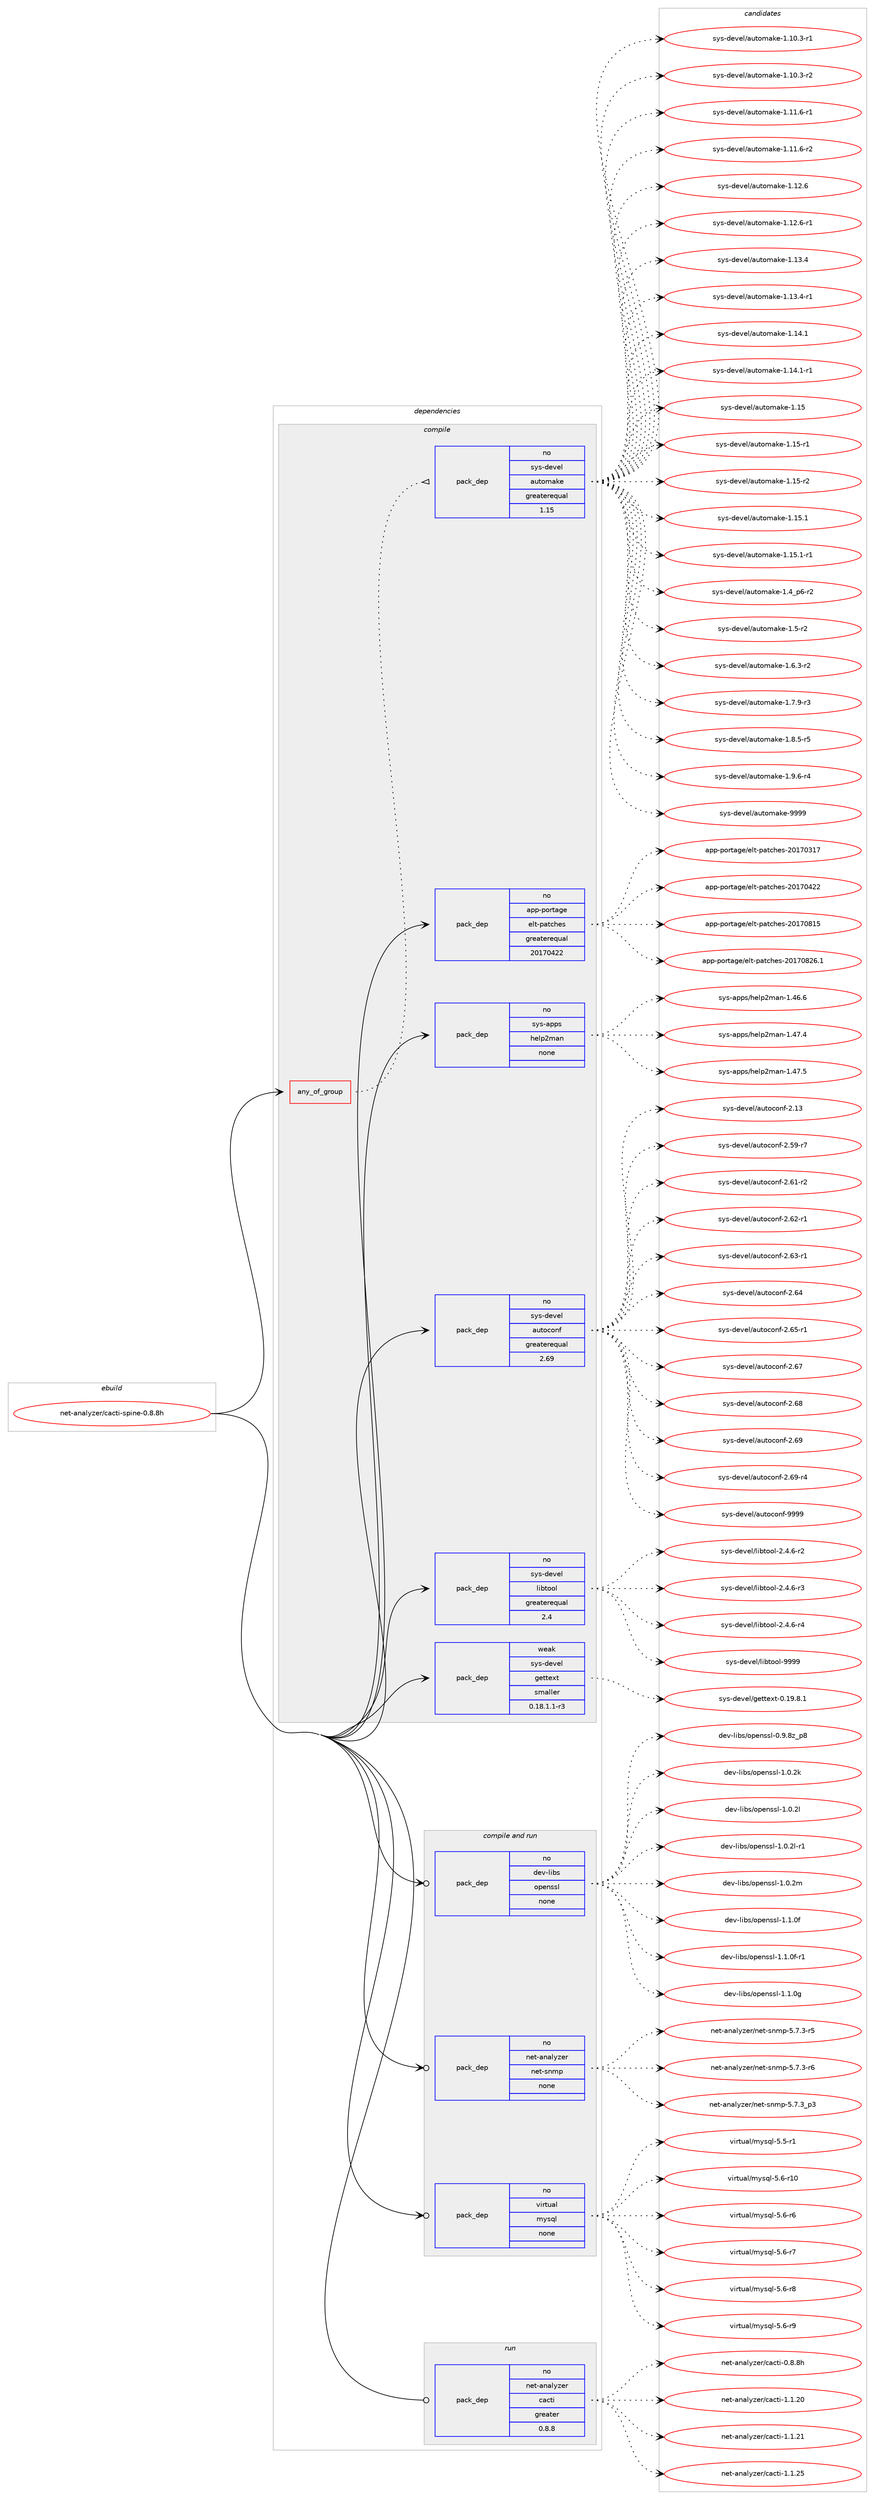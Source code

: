 digraph prolog {

# *************
# Graph options
# *************

newrank=true;
concentrate=true;
compound=true;
graph [rankdir=LR,fontname=Helvetica,fontsize=10,ranksep=1.5];#, ranksep=2.5, nodesep=0.2];
edge  [arrowhead=vee];
node  [fontname=Helvetica,fontsize=10];

# **********
# The ebuild
# **********

subgraph cluster_leftcol {
color=gray;
rank=same;
label=<<i>ebuild</i>>;
id [label="net-analyzer/cacti-spine-0.8.8h", color=red, width=4, href="../net-analyzer/cacti-spine-0.8.8h.svg"];
}

# ****************
# The dependencies
# ****************

subgraph cluster_midcol {
color=gray;
label=<<i>dependencies</i>>;
subgraph cluster_compile {
fillcolor="#eeeeee";
style=filled;
label=<<i>compile</i>>;
subgraph any6278 {
dependency398856 [label=<<TABLE BORDER="0" CELLBORDER="1" CELLSPACING="0" CELLPADDING="4"><TR><TD CELLPADDING="10">any_of_group</TD></TR></TABLE>>, shape=none, color=red];subgraph pack293948 {
dependency398857 [label=<<TABLE BORDER="0" CELLBORDER="1" CELLSPACING="0" CELLPADDING="4" WIDTH="220"><TR><TD ROWSPAN="6" CELLPADDING="30">pack_dep</TD></TR><TR><TD WIDTH="110">no</TD></TR><TR><TD>sys-devel</TD></TR><TR><TD>automake</TD></TR><TR><TD>greaterequal</TD></TR><TR><TD>1.15</TD></TR></TABLE>>, shape=none, color=blue];
}
dependency398856:e -> dependency398857:w [weight=20,style="dotted",arrowhead="oinv"];
}
id:e -> dependency398856:w [weight=20,style="solid",arrowhead="vee"];
subgraph pack293949 {
dependency398858 [label=<<TABLE BORDER="0" CELLBORDER="1" CELLSPACING="0" CELLPADDING="4" WIDTH="220"><TR><TD ROWSPAN="6" CELLPADDING="30">pack_dep</TD></TR><TR><TD WIDTH="110">no</TD></TR><TR><TD>app-portage</TD></TR><TR><TD>elt-patches</TD></TR><TR><TD>greaterequal</TD></TR><TR><TD>20170422</TD></TR></TABLE>>, shape=none, color=blue];
}
id:e -> dependency398858:w [weight=20,style="solid",arrowhead="vee"];
subgraph pack293950 {
dependency398859 [label=<<TABLE BORDER="0" CELLBORDER="1" CELLSPACING="0" CELLPADDING="4" WIDTH="220"><TR><TD ROWSPAN="6" CELLPADDING="30">pack_dep</TD></TR><TR><TD WIDTH="110">no</TD></TR><TR><TD>sys-apps</TD></TR><TR><TD>help2man</TD></TR><TR><TD>none</TD></TR><TR><TD></TD></TR></TABLE>>, shape=none, color=blue];
}
id:e -> dependency398859:w [weight=20,style="solid",arrowhead="vee"];
subgraph pack293951 {
dependency398860 [label=<<TABLE BORDER="0" CELLBORDER="1" CELLSPACING="0" CELLPADDING="4" WIDTH="220"><TR><TD ROWSPAN="6" CELLPADDING="30">pack_dep</TD></TR><TR><TD WIDTH="110">no</TD></TR><TR><TD>sys-devel</TD></TR><TR><TD>autoconf</TD></TR><TR><TD>greaterequal</TD></TR><TR><TD>2.69</TD></TR></TABLE>>, shape=none, color=blue];
}
id:e -> dependency398860:w [weight=20,style="solid",arrowhead="vee"];
subgraph pack293952 {
dependency398861 [label=<<TABLE BORDER="0" CELLBORDER="1" CELLSPACING="0" CELLPADDING="4" WIDTH="220"><TR><TD ROWSPAN="6" CELLPADDING="30">pack_dep</TD></TR><TR><TD WIDTH="110">no</TD></TR><TR><TD>sys-devel</TD></TR><TR><TD>libtool</TD></TR><TR><TD>greaterequal</TD></TR><TR><TD>2.4</TD></TR></TABLE>>, shape=none, color=blue];
}
id:e -> dependency398861:w [weight=20,style="solid",arrowhead="vee"];
subgraph pack293953 {
dependency398862 [label=<<TABLE BORDER="0" CELLBORDER="1" CELLSPACING="0" CELLPADDING="4" WIDTH="220"><TR><TD ROWSPAN="6" CELLPADDING="30">pack_dep</TD></TR><TR><TD WIDTH="110">weak</TD></TR><TR><TD>sys-devel</TD></TR><TR><TD>gettext</TD></TR><TR><TD>smaller</TD></TR><TR><TD>0.18.1.1-r3</TD></TR></TABLE>>, shape=none, color=blue];
}
id:e -> dependency398862:w [weight=20,style="solid",arrowhead="vee"];
}
subgraph cluster_compileandrun {
fillcolor="#eeeeee";
style=filled;
label=<<i>compile and run</i>>;
subgraph pack293954 {
dependency398863 [label=<<TABLE BORDER="0" CELLBORDER="1" CELLSPACING="0" CELLPADDING="4" WIDTH="220"><TR><TD ROWSPAN="6" CELLPADDING="30">pack_dep</TD></TR><TR><TD WIDTH="110">no</TD></TR><TR><TD>dev-libs</TD></TR><TR><TD>openssl</TD></TR><TR><TD>none</TD></TR><TR><TD></TD></TR></TABLE>>, shape=none, color=blue];
}
id:e -> dependency398863:w [weight=20,style="solid",arrowhead="odotvee"];
subgraph pack293955 {
dependency398864 [label=<<TABLE BORDER="0" CELLBORDER="1" CELLSPACING="0" CELLPADDING="4" WIDTH="220"><TR><TD ROWSPAN="6" CELLPADDING="30">pack_dep</TD></TR><TR><TD WIDTH="110">no</TD></TR><TR><TD>net-analyzer</TD></TR><TR><TD>net-snmp</TD></TR><TR><TD>none</TD></TR><TR><TD></TD></TR></TABLE>>, shape=none, color=blue];
}
id:e -> dependency398864:w [weight=20,style="solid",arrowhead="odotvee"];
subgraph pack293956 {
dependency398865 [label=<<TABLE BORDER="0" CELLBORDER="1" CELLSPACING="0" CELLPADDING="4" WIDTH="220"><TR><TD ROWSPAN="6" CELLPADDING="30">pack_dep</TD></TR><TR><TD WIDTH="110">no</TD></TR><TR><TD>virtual</TD></TR><TR><TD>mysql</TD></TR><TR><TD>none</TD></TR><TR><TD></TD></TR></TABLE>>, shape=none, color=blue];
}
id:e -> dependency398865:w [weight=20,style="solid",arrowhead="odotvee"];
}
subgraph cluster_run {
fillcolor="#eeeeee";
style=filled;
label=<<i>run</i>>;
subgraph pack293957 {
dependency398866 [label=<<TABLE BORDER="0" CELLBORDER="1" CELLSPACING="0" CELLPADDING="4" WIDTH="220"><TR><TD ROWSPAN="6" CELLPADDING="30">pack_dep</TD></TR><TR><TD WIDTH="110">no</TD></TR><TR><TD>net-analyzer</TD></TR><TR><TD>cacti</TD></TR><TR><TD>greater</TD></TR><TR><TD>0.8.8</TD></TR></TABLE>>, shape=none, color=blue];
}
id:e -> dependency398866:w [weight=20,style="solid",arrowhead="odot"];
}
}

# **************
# The candidates
# **************

subgraph cluster_choices {
rank=same;
color=gray;
label=<<i>candidates</i>>;

subgraph choice293948 {
color=black;
nodesep=1;
choice11512111545100101118101108479711711611110997107101454946494846514511449 [label="sys-devel/automake-1.10.3-r1", color=red, width=4,href="../sys-devel/automake-1.10.3-r1.svg"];
choice11512111545100101118101108479711711611110997107101454946494846514511450 [label="sys-devel/automake-1.10.3-r2", color=red, width=4,href="../sys-devel/automake-1.10.3-r2.svg"];
choice11512111545100101118101108479711711611110997107101454946494946544511449 [label="sys-devel/automake-1.11.6-r1", color=red, width=4,href="../sys-devel/automake-1.11.6-r1.svg"];
choice11512111545100101118101108479711711611110997107101454946494946544511450 [label="sys-devel/automake-1.11.6-r2", color=red, width=4,href="../sys-devel/automake-1.11.6-r2.svg"];
choice1151211154510010111810110847971171161111099710710145494649504654 [label="sys-devel/automake-1.12.6", color=red, width=4,href="../sys-devel/automake-1.12.6.svg"];
choice11512111545100101118101108479711711611110997107101454946495046544511449 [label="sys-devel/automake-1.12.6-r1", color=red, width=4,href="../sys-devel/automake-1.12.6-r1.svg"];
choice1151211154510010111810110847971171161111099710710145494649514652 [label="sys-devel/automake-1.13.4", color=red, width=4,href="../sys-devel/automake-1.13.4.svg"];
choice11512111545100101118101108479711711611110997107101454946495146524511449 [label="sys-devel/automake-1.13.4-r1", color=red, width=4,href="../sys-devel/automake-1.13.4-r1.svg"];
choice1151211154510010111810110847971171161111099710710145494649524649 [label="sys-devel/automake-1.14.1", color=red, width=4,href="../sys-devel/automake-1.14.1.svg"];
choice11512111545100101118101108479711711611110997107101454946495246494511449 [label="sys-devel/automake-1.14.1-r1", color=red, width=4,href="../sys-devel/automake-1.14.1-r1.svg"];
choice115121115451001011181011084797117116111109971071014549464953 [label="sys-devel/automake-1.15", color=red, width=4,href="../sys-devel/automake-1.15.svg"];
choice1151211154510010111810110847971171161111099710710145494649534511449 [label="sys-devel/automake-1.15-r1", color=red, width=4,href="../sys-devel/automake-1.15-r1.svg"];
choice1151211154510010111810110847971171161111099710710145494649534511450 [label="sys-devel/automake-1.15-r2", color=red, width=4,href="../sys-devel/automake-1.15-r2.svg"];
choice1151211154510010111810110847971171161111099710710145494649534649 [label="sys-devel/automake-1.15.1", color=red, width=4,href="../sys-devel/automake-1.15.1.svg"];
choice11512111545100101118101108479711711611110997107101454946495346494511449 [label="sys-devel/automake-1.15.1-r1", color=red, width=4,href="../sys-devel/automake-1.15.1-r1.svg"];
choice115121115451001011181011084797117116111109971071014549465295112544511450 [label="sys-devel/automake-1.4_p6-r2", color=red, width=4,href="../sys-devel/automake-1.4_p6-r2.svg"];
choice11512111545100101118101108479711711611110997107101454946534511450 [label="sys-devel/automake-1.5-r2", color=red, width=4,href="../sys-devel/automake-1.5-r2.svg"];
choice115121115451001011181011084797117116111109971071014549465446514511450 [label="sys-devel/automake-1.6.3-r2", color=red, width=4,href="../sys-devel/automake-1.6.3-r2.svg"];
choice115121115451001011181011084797117116111109971071014549465546574511451 [label="sys-devel/automake-1.7.9-r3", color=red, width=4,href="../sys-devel/automake-1.7.9-r3.svg"];
choice115121115451001011181011084797117116111109971071014549465646534511453 [label="sys-devel/automake-1.8.5-r5", color=red, width=4,href="../sys-devel/automake-1.8.5-r5.svg"];
choice115121115451001011181011084797117116111109971071014549465746544511452 [label="sys-devel/automake-1.9.6-r4", color=red, width=4,href="../sys-devel/automake-1.9.6-r4.svg"];
choice115121115451001011181011084797117116111109971071014557575757 [label="sys-devel/automake-9999", color=red, width=4,href="../sys-devel/automake-9999.svg"];
dependency398857:e -> choice11512111545100101118101108479711711611110997107101454946494846514511449:w [style=dotted,weight="100"];
dependency398857:e -> choice11512111545100101118101108479711711611110997107101454946494846514511450:w [style=dotted,weight="100"];
dependency398857:e -> choice11512111545100101118101108479711711611110997107101454946494946544511449:w [style=dotted,weight="100"];
dependency398857:e -> choice11512111545100101118101108479711711611110997107101454946494946544511450:w [style=dotted,weight="100"];
dependency398857:e -> choice1151211154510010111810110847971171161111099710710145494649504654:w [style=dotted,weight="100"];
dependency398857:e -> choice11512111545100101118101108479711711611110997107101454946495046544511449:w [style=dotted,weight="100"];
dependency398857:e -> choice1151211154510010111810110847971171161111099710710145494649514652:w [style=dotted,weight="100"];
dependency398857:e -> choice11512111545100101118101108479711711611110997107101454946495146524511449:w [style=dotted,weight="100"];
dependency398857:e -> choice1151211154510010111810110847971171161111099710710145494649524649:w [style=dotted,weight="100"];
dependency398857:e -> choice11512111545100101118101108479711711611110997107101454946495246494511449:w [style=dotted,weight="100"];
dependency398857:e -> choice115121115451001011181011084797117116111109971071014549464953:w [style=dotted,weight="100"];
dependency398857:e -> choice1151211154510010111810110847971171161111099710710145494649534511449:w [style=dotted,weight="100"];
dependency398857:e -> choice1151211154510010111810110847971171161111099710710145494649534511450:w [style=dotted,weight="100"];
dependency398857:e -> choice1151211154510010111810110847971171161111099710710145494649534649:w [style=dotted,weight="100"];
dependency398857:e -> choice11512111545100101118101108479711711611110997107101454946495346494511449:w [style=dotted,weight="100"];
dependency398857:e -> choice115121115451001011181011084797117116111109971071014549465295112544511450:w [style=dotted,weight="100"];
dependency398857:e -> choice11512111545100101118101108479711711611110997107101454946534511450:w [style=dotted,weight="100"];
dependency398857:e -> choice115121115451001011181011084797117116111109971071014549465446514511450:w [style=dotted,weight="100"];
dependency398857:e -> choice115121115451001011181011084797117116111109971071014549465546574511451:w [style=dotted,weight="100"];
dependency398857:e -> choice115121115451001011181011084797117116111109971071014549465646534511453:w [style=dotted,weight="100"];
dependency398857:e -> choice115121115451001011181011084797117116111109971071014549465746544511452:w [style=dotted,weight="100"];
dependency398857:e -> choice115121115451001011181011084797117116111109971071014557575757:w [style=dotted,weight="100"];
}
subgraph choice293949 {
color=black;
nodesep=1;
choice97112112451121111141169710310147101108116451129711699104101115455048495548514955 [label="app-portage/elt-patches-20170317", color=red, width=4,href="../app-portage/elt-patches-20170317.svg"];
choice97112112451121111141169710310147101108116451129711699104101115455048495548525050 [label="app-portage/elt-patches-20170422", color=red, width=4,href="../app-portage/elt-patches-20170422.svg"];
choice97112112451121111141169710310147101108116451129711699104101115455048495548564953 [label="app-portage/elt-patches-20170815", color=red, width=4,href="../app-portage/elt-patches-20170815.svg"];
choice971121124511211111411697103101471011081164511297116991041011154550484955485650544649 [label="app-portage/elt-patches-20170826.1", color=red, width=4,href="../app-portage/elt-patches-20170826.1.svg"];
dependency398858:e -> choice97112112451121111141169710310147101108116451129711699104101115455048495548514955:w [style=dotted,weight="100"];
dependency398858:e -> choice97112112451121111141169710310147101108116451129711699104101115455048495548525050:w [style=dotted,weight="100"];
dependency398858:e -> choice97112112451121111141169710310147101108116451129711699104101115455048495548564953:w [style=dotted,weight="100"];
dependency398858:e -> choice971121124511211111411697103101471011081164511297116991041011154550484955485650544649:w [style=dotted,weight="100"];
}
subgraph choice293950 {
color=black;
nodesep=1;
choice115121115459711211211547104101108112501099711045494652544654 [label="sys-apps/help2man-1.46.6", color=red, width=4,href="../sys-apps/help2man-1.46.6.svg"];
choice115121115459711211211547104101108112501099711045494652554652 [label="sys-apps/help2man-1.47.4", color=red, width=4,href="../sys-apps/help2man-1.47.4.svg"];
choice115121115459711211211547104101108112501099711045494652554653 [label="sys-apps/help2man-1.47.5", color=red, width=4,href="../sys-apps/help2man-1.47.5.svg"];
dependency398859:e -> choice115121115459711211211547104101108112501099711045494652544654:w [style=dotted,weight="100"];
dependency398859:e -> choice115121115459711211211547104101108112501099711045494652554652:w [style=dotted,weight="100"];
dependency398859:e -> choice115121115459711211211547104101108112501099711045494652554653:w [style=dotted,weight="100"];
}
subgraph choice293951 {
color=black;
nodesep=1;
choice115121115451001011181011084797117116111991111101024550464951 [label="sys-devel/autoconf-2.13", color=red, width=4,href="../sys-devel/autoconf-2.13.svg"];
choice1151211154510010111810110847971171161119911111010245504653574511455 [label="sys-devel/autoconf-2.59-r7", color=red, width=4,href="../sys-devel/autoconf-2.59-r7.svg"];
choice1151211154510010111810110847971171161119911111010245504654494511450 [label="sys-devel/autoconf-2.61-r2", color=red, width=4,href="../sys-devel/autoconf-2.61-r2.svg"];
choice1151211154510010111810110847971171161119911111010245504654504511449 [label="sys-devel/autoconf-2.62-r1", color=red, width=4,href="../sys-devel/autoconf-2.62-r1.svg"];
choice1151211154510010111810110847971171161119911111010245504654514511449 [label="sys-devel/autoconf-2.63-r1", color=red, width=4,href="../sys-devel/autoconf-2.63-r1.svg"];
choice115121115451001011181011084797117116111991111101024550465452 [label="sys-devel/autoconf-2.64", color=red, width=4,href="../sys-devel/autoconf-2.64.svg"];
choice1151211154510010111810110847971171161119911111010245504654534511449 [label="sys-devel/autoconf-2.65-r1", color=red, width=4,href="../sys-devel/autoconf-2.65-r1.svg"];
choice115121115451001011181011084797117116111991111101024550465455 [label="sys-devel/autoconf-2.67", color=red, width=4,href="../sys-devel/autoconf-2.67.svg"];
choice115121115451001011181011084797117116111991111101024550465456 [label="sys-devel/autoconf-2.68", color=red, width=4,href="../sys-devel/autoconf-2.68.svg"];
choice115121115451001011181011084797117116111991111101024550465457 [label="sys-devel/autoconf-2.69", color=red, width=4,href="../sys-devel/autoconf-2.69.svg"];
choice1151211154510010111810110847971171161119911111010245504654574511452 [label="sys-devel/autoconf-2.69-r4", color=red, width=4,href="../sys-devel/autoconf-2.69-r4.svg"];
choice115121115451001011181011084797117116111991111101024557575757 [label="sys-devel/autoconf-9999", color=red, width=4,href="../sys-devel/autoconf-9999.svg"];
dependency398860:e -> choice115121115451001011181011084797117116111991111101024550464951:w [style=dotted,weight="100"];
dependency398860:e -> choice1151211154510010111810110847971171161119911111010245504653574511455:w [style=dotted,weight="100"];
dependency398860:e -> choice1151211154510010111810110847971171161119911111010245504654494511450:w [style=dotted,weight="100"];
dependency398860:e -> choice1151211154510010111810110847971171161119911111010245504654504511449:w [style=dotted,weight="100"];
dependency398860:e -> choice1151211154510010111810110847971171161119911111010245504654514511449:w [style=dotted,weight="100"];
dependency398860:e -> choice115121115451001011181011084797117116111991111101024550465452:w [style=dotted,weight="100"];
dependency398860:e -> choice1151211154510010111810110847971171161119911111010245504654534511449:w [style=dotted,weight="100"];
dependency398860:e -> choice115121115451001011181011084797117116111991111101024550465455:w [style=dotted,weight="100"];
dependency398860:e -> choice115121115451001011181011084797117116111991111101024550465456:w [style=dotted,weight="100"];
dependency398860:e -> choice115121115451001011181011084797117116111991111101024550465457:w [style=dotted,weight="100"];
dependency398860:e -> choice1151211154510010111810110847971171161119911111010245504654574511452:w [style=dotted,weight="100"];
dependency398860:e -> choice115121115451001011181011084797117116111991111101024557575757:w [style=dotted,weight="100"];
}
subgraph choice293952 {
color=black;
nodesep=1;
choice1151211154510010111810110847108105981161111111084550465246544511450 [label="sys-devel/libtool-2.4.6-r2", color=red, width=4,href="../sys-devel/libtool-2.4.6-r2.svg"];
choice1151211154510010111810110847108105981161111111084550465246544511451 [label="sys-devel/libtool-2.4.6-r3", color=red, width=4,href="../sys-devel/libtool-2.4.6-r3.svg"];
choice1151211154510010111810110847108105981161111111084550465246544511452 [label="sys-devel/libtool-2.4.6-r4", color=red, width=4,href="../sys-devel/libtool-2.4.6-r4.svg"];
choice1151211154510010111810110847108105981161111111084557575757 [label="sys-devel/libtool-9999", color=red, width=4,href="../sys-devel/libtool-9999.svg"];
dependency398861:e -> choice1151211154510010111810110847108105981161111111084550465246544511450:w [style=dotted,weight="100"];
dependency398861:e -> choice1151211154510010111810110847108105981161111111084550465246544511451:w [style=dotted,weight="100"];
dependency398861:e -> choice1151211154510010111810110847108105981161111111084550465246544511452:w [style=dotted,weight="100"];
dependency398861:e -> choice1151211154510010111810110847108105981161111111084557575757:w [style=dotted,weight="100"];
}
subgraph choice293953 {
color=black;
nodesep=1;
choice1151211154510010111810110847103101116116101120116454846495746564649 [label="sys-devel/gettext-0.19.8.1", color=red, width=4,href="../sys-devel/gettext-0.19.8.1.svg"];
dependency398862:e -> choice1151211154510010111810110847103101116116101120116454846495746564649:w [style=dotted,weight="100"];
}
subgraph choice293954 {
color=black;
nodesep=1;
choice1001011184510810598115471111121011101151151084548465746561229511256 [label="dev-libs/openssl-0.9.8z_p8", color=red, width=4,href="../dev-libs/openssl-0.9.8z_p8.svg"];
choice100101118451081059811547111112101110115115108454946484650107 [label="dev-libs/openssl-1.0.2k", color=red, width=4,href="../dev-libs/openssl-1.0.2k.svg"];
choice100101118451081059811547111112101110115115108454946484650108 [label="dev-libs/openssl-1.0.2l", color=red, width=4,href="../dev-libs/openssl-1.0.2l.svg"];
choice1001011184510810598115471111121011101151151084549464846501084511449 [label="dev-libs/openssl-1.0.2l-r1", color=red, width=4,href="../dev-libs/openssl-1.0.2l-r1.svg"];
choice100101118451081059811547111112101110115115108454946484650109 [label="dev-libs/openssl-1.0.2m", color=red, width=4,href="../dev-libs/openssl-1.0.2m.svg"];
choice100101118451081059811547111112101110115115108454946494648102 [label="dev-libs/openssl-1.1.0f", color=red, width=4,href="../dev-libs/openssl-1.1.0f.svg"];
choice1001011184510810598115471111121011101151151084549464946481024511449 [label="dev-libs/openssl-1.1.0f-r1", color=red, width=4,href="../dev-libs/openssl-1.1.0f-r1.svg"];
choice100101118451081059811547111112101110115115108454946494648103 [label="dev-libs/openssl-1.1.0g", color=red, width=4,href="../dev-libs/openssl-1.1.0g.svg"];
dependency398863:e -> choice1001011184510810598115471111121011101151151084548465746561229511256:w [style=dotted,weight="100"];
dependency398863:e -> choice100101118451081059811547111112101110115115108454946484650107:w [style=dotted,weight="100"];
dependency398863:e -> choice100101118451081059811547111112101110115115108454946484650108:w [style=dotted,weight="100"];
dependency398863:e -> choice1001011184510810598115471111121011101151151084549464846501084511449:w [style=dotted,weight="100"];
dependency398863:e -> choice100101118451081059811547111112101110115115108454946484650109:w [style=dotted,weight="100"];
dependency398863:e -> choice100101118451081059811547111112101110115115108454946494648102:w [style=dotted,weight="100"];
dependency398863:e -> choice1001011184510810598115471111121011101151151084549464946481024511449:w [style=dotted,weight="100"];
dependency398863:e -> choice100101118451081059811547111112101110115115108454946494648103:w [style=dotted,weight="100"];
}
subgraph choice293955 {
color=black;
nodesep=1;
choice11010111645971109710812112210111447110101116451151101091124553465546514511453 [label="net-analyzer/net-snmp-5.7.3-r5", color=red, width=4,href="../net-analyzer/net-snmp-5.7.3-r5.svg"];
choice11010111645971109710812112210111447110101116451151101091124553465546514511454 [label="net-analyzer/net-snmp-5.7.3-r6", color=red, width=4,href="../net-analyzer/net-snmp-5.7.3-r6.svg"];
choice11010111645971109710812112210111447110101116451151101091124553465546519511251 [label="net-analyzer/net-snmp-5.7.3_p3", color=red, width=4,href="../net-analyzer/net-snmp-5.7.3_p3.svg"];
dependency398864:e -> choice11010111645971109710812112210111447110101116451151101091124553465546514511453:w [style=dotted,weight="100"];
dependency398864:e -> choice11010111645971109710812112210111447110101116451151101091124553465546514511454:w [style=dotted,weight="100"];
dependency398864:e -> choice11010111645971109710812112210111447110101116451151101091124553465546519511251:w [style=dotted,weight="100"];
}
subgraph choice293956 {
color=black;
nodesep=1;
choice1181051141161179710847109121115113108455346534511449 [label="virtual/mysql-5.5-r1", color=red, width=4,href="../virtual/mysql-5.5-r1.svg"];
choice118105114116117971084710912111511310845534654451144948 [label="virtual/mysql-5.6-r10", color=red, width=4,href="../virtual/mysql-5.6-r10.svg"];
choice1181051141161179710847109121115113108455346544511454 [label="virtual/mysql-5.6-r6", color=red, width=4,href="../virtual/mysql-5.6-r6.svg"];
choice1181051141161179710847109121115113108455346544511455 [label="virtual/mysql-5.6-r7", color=red, width=4,href="../virtual/mysql-5.6-r7.svg"];
choice1181051141161179710847109121115113108455346544511456 [label="virtual/mysql-5.6-r8", color=red, width=4,href="../virtual/mysql-5.6-r8.svg"];
choice1181051141161179710847109121115113108455346544511457 [label="virtual/mysql-5.6-r9", color=red, width=4,href="../virtual/mysql-5.6-r9.svg"];
dependency398865:e -> choice1181051141161179710847109121115113108455346534511449:w [style=dotted,weight="100"];
dependency398865:e -> choice118105114116117971084710912111511310845534654451144948:w [style=dotted,weight="100"];
dependency398865:e -> choice1181051141161179710847109121115113108455346544511454:w [style=dotted,weight="100"];
dependency398865:e -> choice1181051141161179710847109121115113108455346544511455:w [style=dotted,weight="100"];
dependency398865:e -> choice1181051141161179710847109121115113108455346544511456:w [style=dotted,weight="100"];
dependency398865:e -> choice1181051141161179710847109121115113108455346544511457:w [style=dotted,weight="100"];
}
subgraph choice293957 {
color=black;
nodesep=1;
choice11010111645971109710812112210111447999799116105454846564656104 [label="net-analyzer/cacti-0.8.8h", color=red, width=4,href="../net-analyzer/cacti-0.8.8h.svg"];
choice1101011164597110971081211221011144799979911610545494649465048 [label="net-analyzer/cacti-1.1.20", color=red, width=4,href="../net-analyzer/cacti-1.1.20.svg"];
choice1101011164597110971081211221011144799979911610545494649465049 [label="net-analyzer/cacti-1.1.21", color=red, width=4,href="../net-analyzer/cacti-1.1.21.svg"];
choice1101011164597110971081211221011144799979911610545494649465053 [label="net-analyzer/cacti-1.1.25", color=red, width=4,href="../net-analyzer/cacti-1.1.25.svg"];
dependency398866:e -> choice11010111645971109710812112210111447999799116105454846564656104:w [style=dotted,weight="100"];
dependency398866:e -> choice1101011164597110971081211221011144799979911610545494649465048:w [style=dotted,weight="100"];
dependency398866:e -> choice1101011164597110971081211221011144799979911610545494649465049:w [style=dotted,weight="100"];
dependency398866:e -> choice1101011164597110971081211221011144799979911610545494649465053:w [style=dotted,weight="100"];
}
}

}
